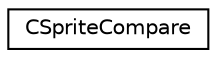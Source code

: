 digraph "Graphical Class Hierarchy"
{
  edge [fontname="Helvetica",fontsize="10",labelfontname="Helvetica",labelfontsize="10"];
  node [fontname="Helvetica",fontsize="10",shape=record];
  rankdir="LR";
  Node1 [label="CSpriteCompare",height=0.2,width=0.4,color="black", fillcolor="white", style="filled",URL="$class_c_sprite_compare.html"];
}
